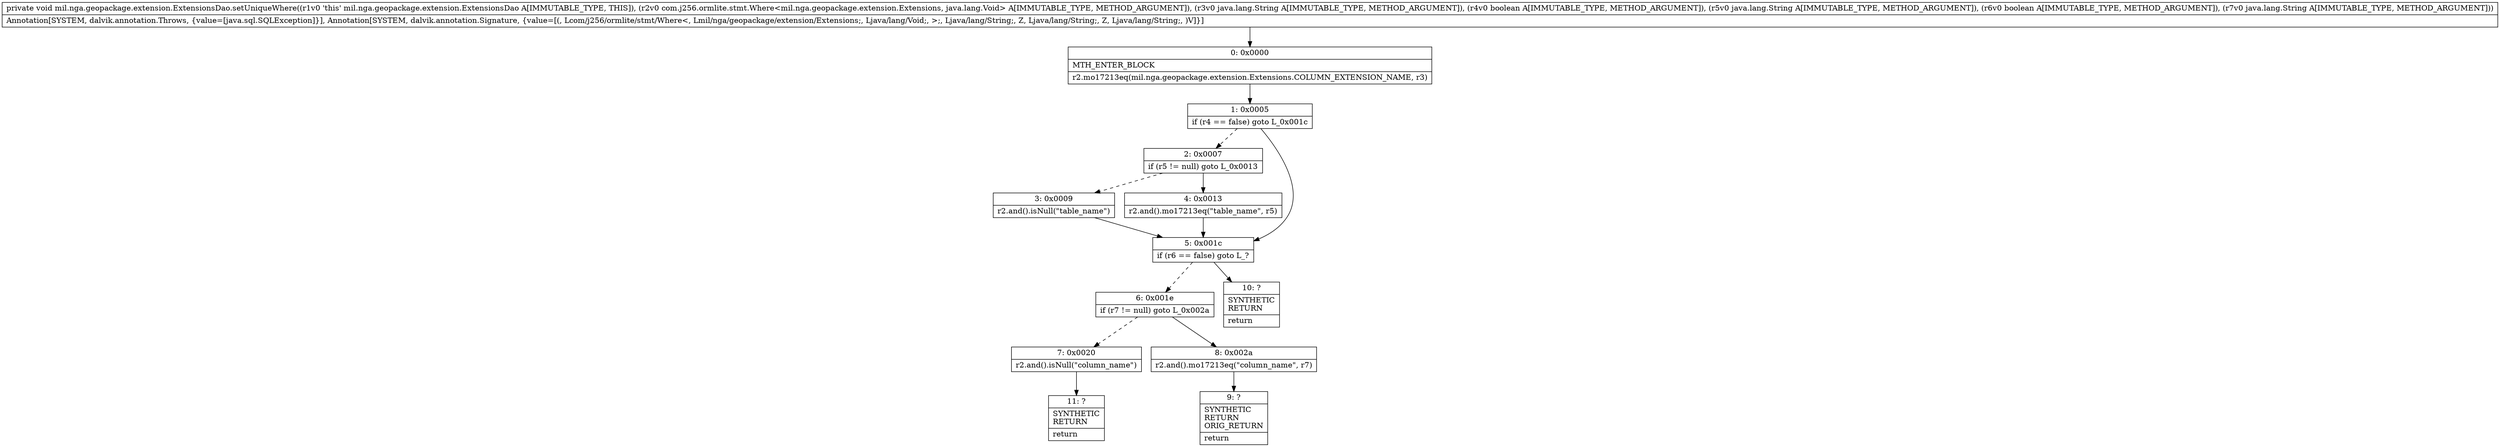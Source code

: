 digraph "CFG formil.nga.geopackage.extension.ExtensionsDao.setUniqueWhere(Lcom\/j256\/ormlite\/stmt\/Where;Ljava\/lang\/String;ZLjava\/lang\/String;ZLjava\/lang\/String;)V" {
Node_0 [shape=record,label="{0\:\ 0x0000|MTH_ENTER_BLOCK\l|r2.mo17213eq(mil.nga.geopackage.extension.Extensions.COLUMN_EXTENSION_NAME, r3)\l}"];
Node_1 [shape=record,label="{1\:\ 0x0005|if (r4 == false) goto L_0x001c\l}"];
Node_2 [shape=record,label="{2\:\ 0x0007|if (r5 != null) goto L_0x0013\l}"];
Node_3 [shape=record,label="{3\:\ 0x0009|r2.and().isNull(\"table_name\")\l}"];
Node_4 [shape=record,label="{4\:\ 0x0013|r2.and().mo17213eq(\"table_name\", r5)\l}"];
Node_5 [shape=record,label="{5\:\ 0x001c|if (r6 == false) goto L_?\l}"];
Node_6 [shape=record,label="{6\:\ 0x001e|if (r7 != null) goto L_0x002a\l}"];
Node_7 [shape=record,label="{7\:\ 0x0020|r2.and().isNull(\"column_name\")\l}"];
Node_8 [shape=record,label="{8\:\ 0x002a|r2.and().mo17213eq(\"column_name\", r7)\l}"];
Node_9 [shape=record,label="{9\:\ ?|SYNTHETIC\lRETURN\lORIG_RETURN\l|return\l}"];
Node_10 [shape=record,label="{10\:\ ?|SYNTHETIC\lRETURN\l|return\l}"];
Node_11 [shape=record,label="{11\:\ ?|SYNTHETIC\lRETURN\l|return\l}"];
MethodNode[shape=record,label="{private void mil.nga.geopackage.extension.ExtensionsDao.setUniqueWhere((r1v0 'this' mil.nga.geopackage.extension.ExtensionsDao A[IMMUTABLE_TYPE, THIS]), (r2v0 com.j256.ormlite.stmt.Where\<mil.nga.geopackage.extension.Extensions, java.lang.Void\> A[IMMUTABLE_TYPE, METHOD_ARGUMENT]), (r3v0 java.lang.String A[IMMUTABLE_TYPE, METHOD_ARGUMENT]), (r4v0 boolean A[IMMUTABLE_TYPE, METHOD_ARGUMENT]), (r5v0 java.lang.String A[IMMUTABLE_TYPE, METHOD_ARGUMENT]), (r6v0 boolean A[IMMUTABLE_TYPE, METHOD_ARGUMENT]), (r7v0 java.lang.String A[IMMUTABLE_TYPE, METHOD_ARGUMENT]))  | Annotation[SYSTEM, dalvik.annotation.Throws, \{value=[java.sql.SQLException]\}], Annotation[SYSTEM, dalvik.annotation.Signature, \{value=[(, Lcom\/j256\/ormlite\/stmt\/Where\<, Lmil\/nga\/geopackage\/extension\/Extensions;, Ljava\/lang\/Void;, \>;, Ljava\/lang\/String;, Z, Ljava\/lang\/String;, Z, Ljava\/lang\/String;, )V]\}]\l}"];
MethodNode -> Node_0;
Node_0 -> Node_1;
Node_1 -> Node_2[style=dashed];
Node_1 -> Node_5;
Node_2 -> Node_3[style=dashed];
Node_2 -> Node_4;
Node_3 -> Node_5;
Node_4 -> Node_5;
Node_5 -> Node_6[style=dashed];
Node_5 -> Node_10;
Node_6 -> Node_7[style=dashed];
Node_6 -> Node_8;
Node_7 -> Node_11;
Node_8 -> Node_9;
}

